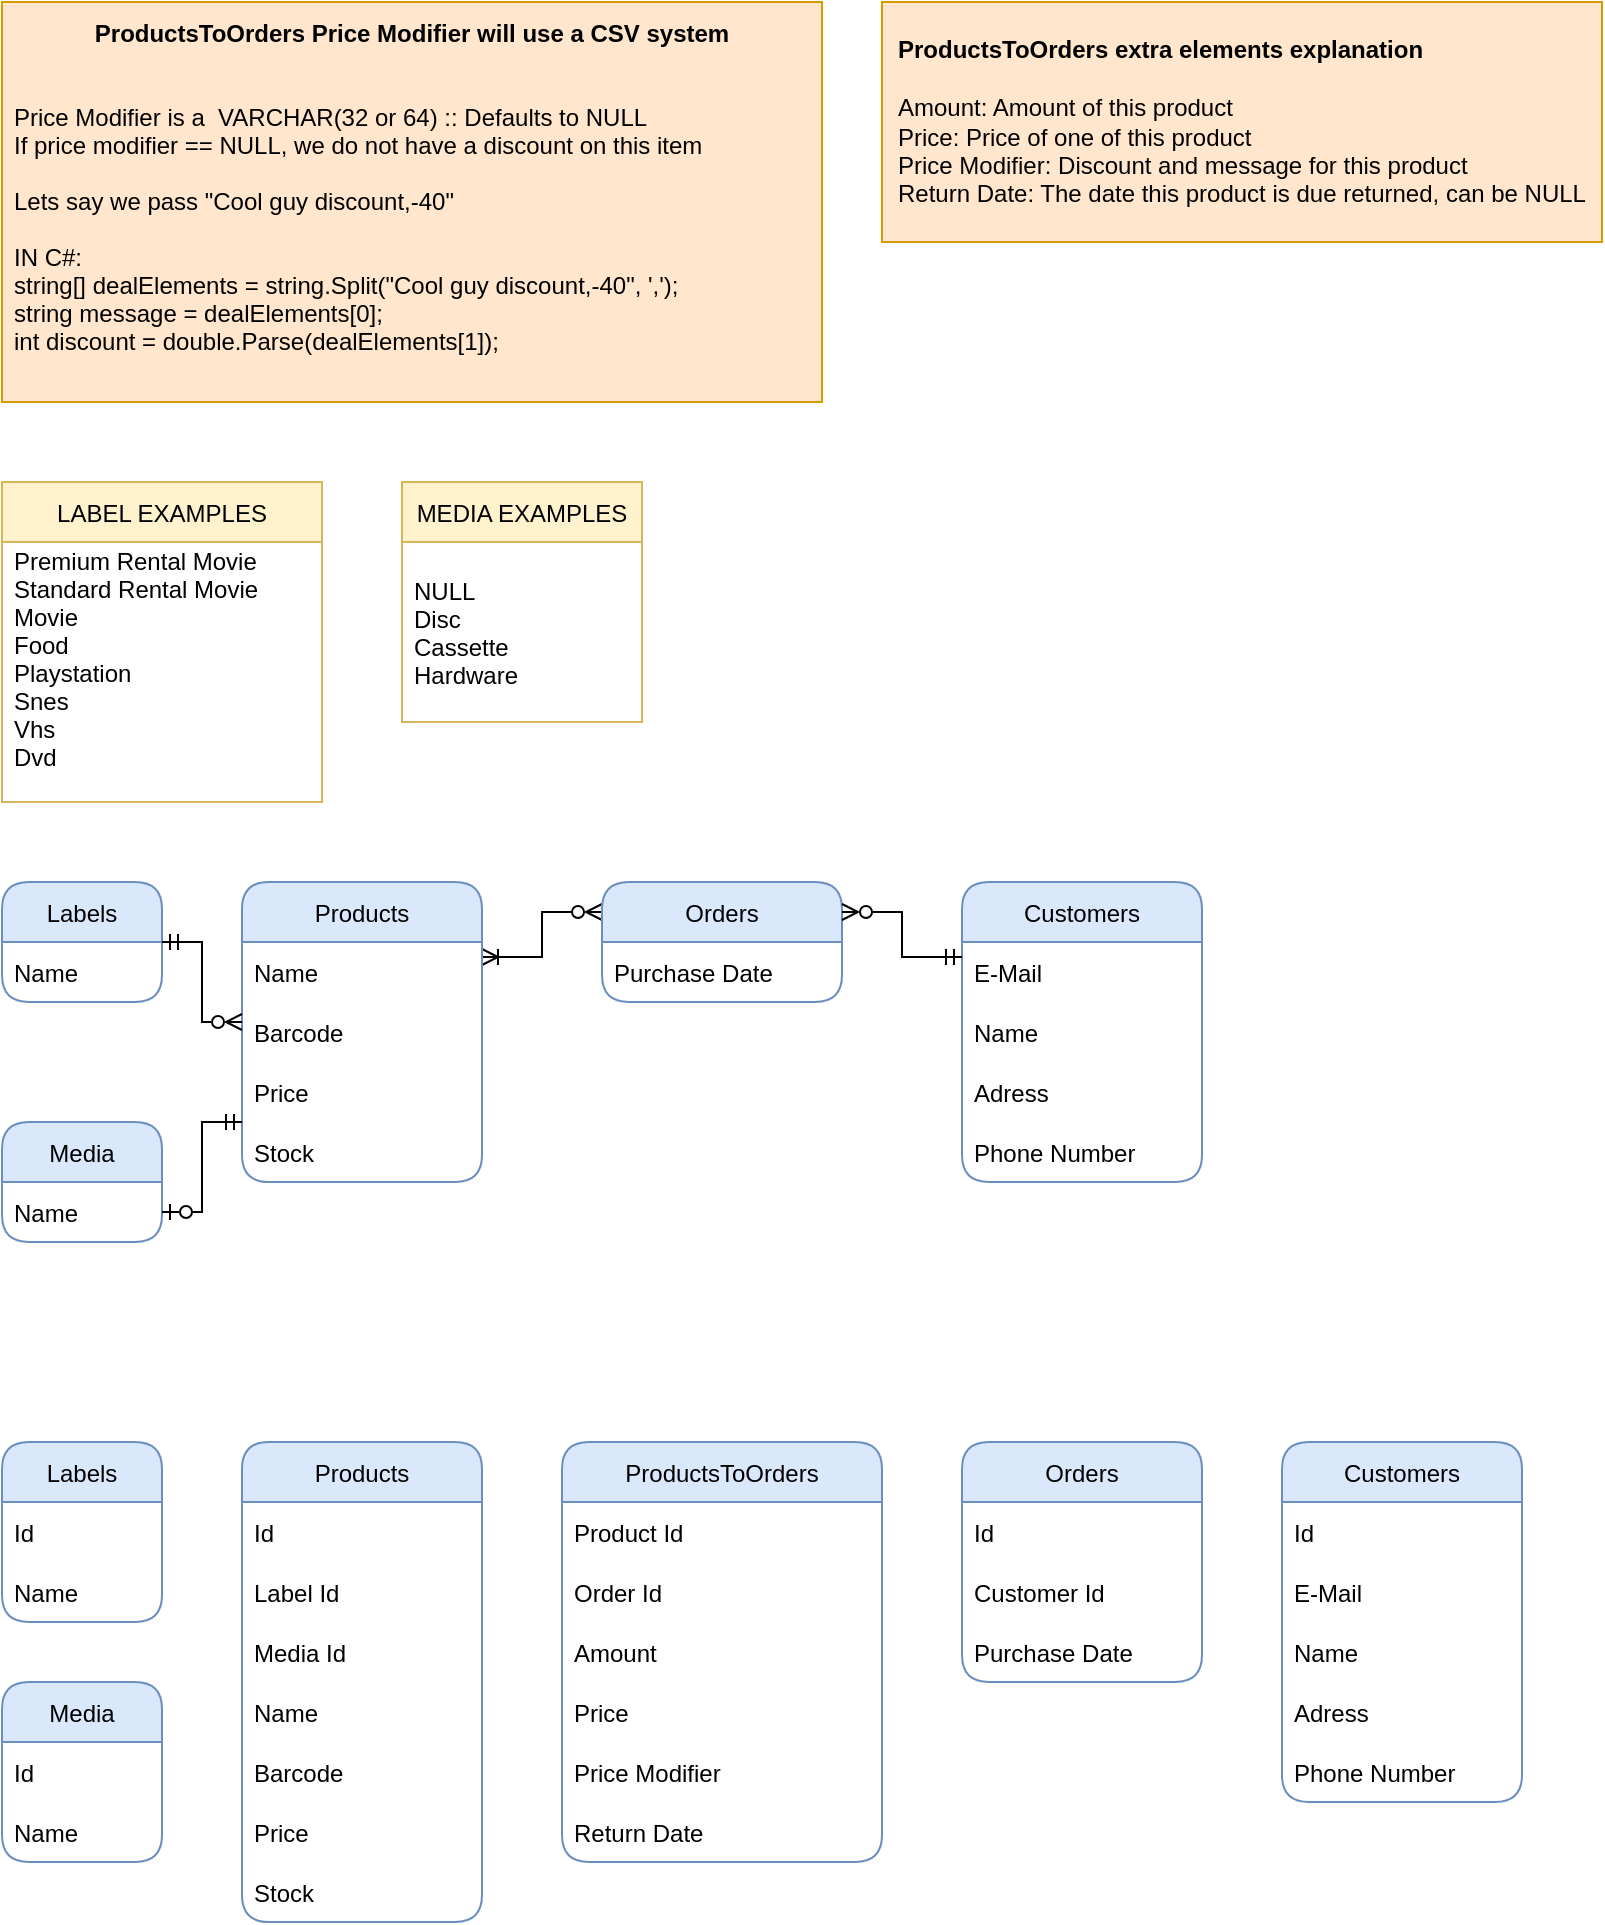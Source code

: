 <mxfile version="20.4.2" type="device"><diagram id="R2lEEEUBdFMjLlhIrx00" name="Page-1"><mxGraphModel dx="593" dy="1413" grid="1" gridSize="10" guides="1" tooltips="1" connect="1" arrows="1" fold="1" page="1" pageScale="1" pageWidth="850" pageHeight="1100" math="0" shadow="0" extFonts="Permanent Marker^https://fonts.googleapis.com/css?family=Permanent+Marker"><root><mxCell id="0"/><mxCell id="1" parent="0"/><mxCell id="zIyImTLsRmaxrraEfd8e-46" style="edgeStyle=orthogonalEdgeStyle;rounded=0;orthogonalLoop=1;jettySize=auto;html=1;entryX=0;entryY=0.25;entryDx=0;entryDy=0;endArrow=ERzeroToMany;endFill=0;startArrow=ERoneToMany;startFill=0;exitX=1;exitY=0.25;exitDx=0;exitDy=0;" edge="1" parent="1" source="eTsJq0jr0hsVKvjCArwG-15" target="zIyImTLsRmaxrraEfd8e-34"><mxGeometry relative="1" as="geometry"><mxPoint x="440" y="-595.0" as="targetPoint"/></mxGeometry></mxCell><mxCell id="eTsJq0jr0hsVKvjCArwG-15" value="Products" style="swimlane;fontStyle=0;childLayout=stackLayout;horizontal=1;startSize=30;horizontalStack=0;resizeParent=1;resizeParentMax=0;resizeLast=0;collapsible=1;marginBottom=0;rounded=1;fillColor=#dae8fc;strokeColor=#6c8ebf;" parent="1" vertex="1"><mxGeometry x="280" y="-640" width="120" height="150" as="geometry"/></mxCell><mxCell id="zIyImTLsRmaxrraEfd8e-24" value="Name" style="text;strokeColor=none;fillColor=none;align=left;verticalAlign=middle;spacingLeft=4;spacingRight=4;overflow=hidden;points=[[0,0.5],[1,0.5]];portConstraint=eastwest;rotatable=0;rounded=0;" vertex="1" parent="eTsJq0jr0hsVKvjCArwG-15"><mxGeometry y="30" width="120" height="30" as="geometry"/></mxCell><mxCell id="zIyImTLsRmaxrraEfd8e-55" value="Barcode" style="text;strokeColor=none;fillColor=none;align=left;verticalAlign=middle;spacingLeft=4;spacingRight=4;overflow=hidden;points=[[0,0.5],[1,0.5]];portConstraint=eastwest;rotatable=0;rounded=0;" vertex="1" parent="eTsJq0jr0hsVKvjCArwG-15"><mxGeometry y="60" width="120" height="30" as="geometry"/></mxCell><mxCell id="zIyImTLsRmaxrraEfd8e-25" value="Price" style="text;strokeColor=none;fillColor=none;align=left;verticalAlign=middle;spacingLeft=4;spacingRight=4;overflow=hidden;points=[[0,0.5],[1,0.5]];portConstraint=eastwest;rotatable=0;rounded=0;" vertex="1" parent="eTsJq0jr0hsVKvjCArwG-15"><mxGeometry y="90" width="120" height="30" as="geometry"/></mxCell><mxCell id="zIyImTLsRmaxrraEfd8e-52" value="Stock" style="text;strokeColor=none;fillColor=none;align=left;verticalAlign=middle;spacingLeft=4;spacingRight=4;overflow=hidden;points=[[0,0.5],[1,0.5]];portConstraint=eastwest;rotatable=0;rounded=0;" vertex="1" parent="eTsJq0jr0hsVKvjCArwG-15"><mxGeometry y="120" width="120" height="30" as="geometry"/></mxCell><mxCell id="zIyImTLsRmaxrraEfd8e-1" value="LABEL EXAMPLES" style="swimlane;fontStyle=0;childLayout=stackLayout;horizontal=1;startSize=30;horizontalStack=0;resizeParent=1;resizeParentMax=0;resizeLast=0;collapsible=1;marginBottom=0;rounded=0;fillColor=#fff2cc;strokeColor=#d6b656;" vertex="1" parent="1"><mxGeometry x="160" y="-840" width="160" height="160" as="geometry"/></mxCell><mxCell id="zIyImTLsRmaxrraEfd8e-3" value="Premium Rental Movie&#xA;Standard Rental Movie&#xA;Movie&#xA;Food&#xA;Playstation&#xA;Snes&#xA;Vhs&#xA;Dvd&#xA;" style="text;strokeColor=none;fillColor=none;align=left;verticalAlign=middle;spacingLeft=4;spacingRight=4;overflow=hidden;points=[[0,0.5],[1,0.5]];portConstraint=eastwest;rotatable=0;rounded=1;" vertex="1" parent="zIyImTLsRmaxrraEfd8e-1"><mxGeometry y="30" width="160" height="130" as="geometry"/></mxCell><mxCell id="zIyImTLsRmaxrraEfd8e-4" value="Labels" style="swimlane;fontStyle=0;childLayout=stackLayout;horizontal=1;startSize=30;horizontalStack=0;resizeParent=1;resizeParentMax=0;resizeLast=0;collapsible=1;marginBottom=0;rounded=1;fillColor=#dae8fc;strokeColor=#6c8ebf;" vertex="1" parent="1"><mxGeometry x="160" y="-640" width="80" height="60" as="geometry"/></mxCell><mxCell id="zIyImTLsRmaxrraEfd8e-37" value="Name" style="text;strokeColor=none;fillColor=none;align=left;verticalAlign=middle;spacingLeft=4;spacingRight=4;overflow=hidden;points=[[0,0.5],[1,0.5]];portConstraint=eastwest;rotatable=0;rounded=0;" vertex="1" parent="zIyImTLsRmaxrraEfd8e-4"><mxGeometry y="30" width="80" height="30" as="geometry"/></mxCell><mxCell id="zIyImTLsRmaxrraEfd8e-34" value="Orders" style="swimlane;fontStyle=0;childLayout=stackLayout;horizontal=1;startSize=30;horizontalStack=0;resizeParent=1;resizeParentMax=0;resizeLast=0;collapsible=1;marginBottom=0;rounded=1;fillColor=#dae8fc;strokeColor=#6c8ebf;" vertex="1" parent="1"><mxGeometry x="460" y="-640" width="120" height="60" as="geometry"/></mxCell><mxCell id="zIyImTLsRmaxrraEfd8e-28" value="Purchase Date" style="text;strokeColor=none;fillColor=none;align=left;verticalAlign=middle;spacingLeft=4;spacingRight=4;overflow=hidden;points=[[0,0.5],[1,0.5]];portConstraint=eastwest;rotatable=0;rounded=0;" vertex="1" parent="zIyImTLsRmaxrraEfd8e-34"><mxGeometry y="30" width="120" height="30" as="geometry"/></mxCell><mxCell id="zIyImTLsRmaxrraEfd8e-39" value="Customers" style="swimlane;fontStyle=0;childLayout=stackLayout;horizontal=1;startSize=30;horizontalStack=0;resizeParent=1;resizeParentMax=0;resizeLast=0;collapsible=1;marginBottom=0;rounded=1;fillColor=#dae8fc;strokeColor=#6c8ebf;" vertex="1" parent="1"><mxGeometry x="640" y="-640" width="120" height="150" as="geometry"/></mxCell><mxCell id="zIyImTLsRmaxrraEfd8e-58" value="E-Mail" style="text;strokeColor=none;fillColor=none;align=left;verticalAlign=middle;spacingLeft=4;spacingRight=4;overflow=hidden;points=[[0,0.5],[1,0.5]];portConstraint=eastwest;rotatable=0;rounded=0;" vertex="1" parent="zIyImTLsRmaxrraEfd8e-39"><mxGeometry y="30" width="120" height="30" as="geometry"/></mxCell><mxCell id="zIyImTLsRmaxrraEfd8e-41" value="Name" style="text;strokeColor=none;fillColor=none;align=left;verticalAlign=middle;spacingLeft=4;spacingRight=4;overflow=hidden;points=[[0,0.5],[1,0.5]];portConstraint=eastwest;rotatable=0;rounded=0;" vertex="1" parent="zIyImTLsRmaxrraEfd8e-39"><mxGeometry y="60" width="120" height="30" as="geometry"/></mxCell><mxCell id="zIyImTLsRmaxrraEfd8e-42" value="Adress" style="text;strokeColor=none;fillColor=none;align=left;verticalAlign=middle;spacingLeft=4;spacingRight=4;overflow=hidden;points=[[0,0.5],[1,0.5]];portConstraint=eastwest;rotatable=0;rounded=0;" vertex="1" parent="zIyImTLsRmaxrraEfd8e-39"><mxGeometry y="90" width="120" height="30" as="geometry"/></mxCell><mxCell id="zIyImTLsRmaxrraEfd8e-43" value="Phone Number" style="text;strokeColor=none;fillColor=none;align=left;verticalAlign=middle;spacingLeft=4;spacingRight=4;overflow=hidden;points=[[0,0.5],[1,0.5]];portConstraint=eastwest;rotatable=0;rounded=0;" vertex="1" parent="zIyImTLsRmaxrraEfd8e-39"><mxGeometry y="120" width="120" height="30" as="geometry"/></mxCell><mxCell id="zIyImTLsRmaxrraEfd8e-47" style="edgeStyle=orthogonalEdgeStyle;rounded=0;orthogonalLoop=1;jettySize=auto;html=1;startArrow=ERzeroToMany;startFill=0;endArrow=ERmandOne;endFill=0;entryX=0;entryY=0.25;entryDx=0;entryDy=0;exitX=1;exitY=0.25;exitDx=0;exitDy=0;" edge="1" parent="1" source="zIyImTLsRmaxrraEfd8e-34" target="zIyImTLsRmaxrraEfd8e-39"><mxGeometry relative="1" as="geometry"><mxPoint x="560" y="-610" as="sourcePoint"/><mxPoint x="620" y="-630" as="targetPoint"/></mxGeometry></mxCell><mxCell id="zIyImTLsRmaxrraEfd8e-51" style="edgeStyle=orthogonalEdgeStyle;rounded=0;orthogonalLoop=1;jettySize=auto;html=1;startArrow=ERzeroToMany;startFill=0;endArrow=ERmandOne;endFill=0;" edge="1" parent="1" source="eTsJq0jr0hsVKvjCArwG-15" target="zIyImTLsRmaxrraEfd8e-4"><mxGeometry relative="1" as="geometry"><mxPoint x="240" y="-595.0" as="sourcePoint"/><Array as="points"><mxPoint x="260" y="-570"/><mxPoint x="260" y="-610"/></Array></mxGeometry></mxCell><mxCell id="zIyImTLsRmaxrraEfd8e-69" value="Media" style="swimlane;fontStyle=0;childLayout=stackLayout;horizontal=1;startSize=30;horizontalStack=0;resizeParent=1;resizeParentMax=0;resizeLast=0;collapsible=1;marginBottom=0;rounded=1;fillColor=#dae8fc;strokeColor=#6c8ebf;" vertex="1" parent="1"><mxGeometry x="160" y="-520" width="80" height="60" as="geometry"/></mxCell><mxCell id="zIyImTLsRmaxrraEfd8e-71" value="Name" style="text;strokeColor=none;fillColor=none;align=left;verticalAlign=middle;spacingLeft=4;spacingRight=4;overflow=hidden;points=[[0,0.5],[1,0.5]];portConstraint=eastwest;rotatable=0;rounded=0;" vertex="1" parent="zIyImTLsRmaxrraEfd8e-69"><mxGeometry y="30" width="80" height="30" as="geometry"/></mxCell><mxCell id="zIyImTLsRmaxrraEfd8e-72" value="MEDIA EXAMPLES" style="swimlane;fontStyle=0;childLayout=stackLayout;horizontal=1;startSize=30;horizontalStack=0;resizeParent=1;resizeParentMax=0;resizeLast=0;collapsible=1;marginBottom=0;rounded=0;fillColor=#fff2cc;strokeColor=#d6b656;" vertex="1" parent="1"><mxGeometry x="360" y="-840" width="120" height="120" as="geometry"/></mxCell><mxCell id="zIyImTLsRmaxrraEfd8e-73" value="NULL&#xA;Disc&#xA;Cassette&#xA;Hardware" style="text;strokeColor=none;fillColor=none;align=left;verticalAlign=middle;spacingLeft=4;spacingRight=4;overflow=hidden;points=[[0,0.5],[1,0.5]];portConstraint=eastwest;rotatable=0;rounded=1;" vertex="1" parent="zIyImTLsRmaxrraEfd8e-72"><mxGeometry y="30" width="120" height="90" as="geometry"/></mxCell><mxCell id="zIyImTLsRmaxrraEfd8e-74" style="edgeStyle=orthogonalEdgeStyle;rounded=0;orthogonalLoop=1;jettySize=auto;html=1;startArrow=ERzeroToOne;startFill=0;endArrow=ERmandOne;endFill=0;" edge="1" parent="1" target="eTsJq0jr0hsVKvjCArwG-15"><mxGeometry relative="1" as="geometry"><mxPoint x="240" y="-475" as="sourcePoint"/><Array as="points"><mxPoint x="260" y="-475"/><mxPoint x="260" y="-520"/></Array></mxGeometry></mxCell><mxCell id="zIyImTLsRmaxrraEfd8e-108" value="Products" style="swimlane;fontStyle=0;childLayout=stackLayout;horizontal=1;startSize=30;horizontalStack=0;resizeParent=1;resizeParentMax=0;resizeLast=0;collapsible=1;marginBottom=0;rounded=1;fillColor=#dae8fc;strokeColor=#6c8ebf;" vertex="1" parent="1"><mxGeometry x="280" y="-360" width="120" height="240" as="geometry"/></mxCell><mxCell id="zIyImTLsRmaxrraEfd8e-109" value="Id" style="text;strokeColor=none;fillColor=none;align=left;verticalAlign=middle;spacingLeft=4;spacingRight=4;overflow=hidden;points=[[0,0.5],[1,0.5]];portConstraint=eastwest;rotatable=0;rounded=0;" vertex="1" parent="zIyImTLsRmaxrraEfd8e-108"><mxGeometry y="30" width="120" height="30" as="geometry"/></mxCell><mxCell id="zIyImTLsRmaxrraEfd8e-110" value="Label Id" style="text;strokeColor=none;fillColor=none;align=left;verticalAlign=middle;spacingLeft=4;spacingRight=4;overflow=hidden;points=[[0,0.5],[1,0.5]];portConstraint=eastwest;rotatable=0;rounded=0;" vertex="1" parent="zIyImTLsRmaxrraEfd8e-108"><mxGeometry y="60" width="120" height="30" as="geometry"/></mxCell><mxCell id="zIyImTLsRmaxrraEfd8e-111" value="Media Id" style="text;strokeColor=none;fillColor=none;align=left;verticalAlign=middle;spacingLeft=4;spacingRight=4;overflow=hidden;points=[[0,0.5],[1,0.5]];portConstraint=eastwest;rotatable=0;rounded=0;" vertex="1" parent="zIyImTLsRmaxrraEfd8e-108"><mxGeometry y="90" width="120" height="30" as="geometry"/></mxCell><mxCell id="zIyImTLsRmaxrraEfd8e-112" value="Name" style="text;strokeColor=none;fillColor=none;align=left;verticalAlign=middle;spacingLeft=4;spacingRight=4;overflow=hidden;points=[[0,0.5],[1,0.5]];portConstraint=eastwest;rotatable=0;rounded=0;" vertex="1" parent="zIyImTLsRmaxrraEfd8e-108"><mxGeometry y="120" width="120" height="30" as="geometry"/></mxCell><mxCell id="zIyImTLsRmaxrraEfd8e-113" value="Barcode" style="text;strokeColor=none;fillColor=none;align=left;verticalAlign=middle;spacingLeft=4;spacingRight=4;overflow=hidden;points=[[0,0.5],[1,0.5]];portConstraint=eastwest;rotatable=0;rounded=0;" vertex="1" parent="zIyImTLsRmaxrraEfd8e-108"><mxGeometry y="150" width="120" height="30" as="geometry"/></mxCell><mxCell id="zIyImTLsRmaxrraEfd8e-114" value="Price" style="text;strokeColor=none;fillColor=none;align=left;verticalAlign=middle;spacingLeft=4;spacingRight=4;overflow=hidden;points=[[0,0.5],[1,0.5]];portConstraint=eastwest;rotatable=0;rounded=0;" vertex="1" parent="zIyImTLsRmaxrraEfd8e-108"><mxGeometry y="180" width="120" height="30" as="geometry"/></mxCell><mxCell id="zIyImTLsRmaxrraEfd8e-115" value="Stock" style="text;strokeColor=none;fillColor=none;align=left;verticalAlign=middle;spacingLeft=4;spacingRight=4;overflow=hidden;points=[[0,0.5],[1,0.5]];portConstraint=eastwest;rotatable=0;rounded=0;" vertex="1" parent="zIyImTLsRmaxrraEfd8e-108"><mxGeometry y="210" width="120" height="30" as="geometry"/></mxCell><mxCell id="zIyImTLsRmaxrraEfd8e-116" value="Labels" style="swimlane;fontStyle=0;childLayout=stackLayout;horizontal=1;startSize=30;horizontalStack=0;resizeParent=1;resizeParentMax=0;resizeLast=0;collapsible=1;marginBottom=0;rounded=1;fillColor=#dae8fc;strokeColor=#6c8ebf;" vertex="1" parent="1"><mxGeometry x="160" y="-360" width="80" height="90" as="geometry"/></mxCell><mxCell id="zIyImTLsRmaxrraEfd8e-117" value="Id" style="text;strokeColor=none;fillColor=none;align=left;verticalAlign=middle;spacingLeft=4;spacingRight=4;overflow=hidden;points=[[0,0.5],[1,0.5]];portConstraint=eastwest;rotatable=0;rounded=0;" vertex="1" parent="zIyImTLsRmaxrraEfd8e-116"><mxGeometry y="30" width="80" height="30" as="geometry"/></mxCell><mxCell id="zIyImTLsRmaxrraEfd8e-118" value="Name" style="text;strokeColor=none;fillColor=none;align=left;verticalAlign=middle;spacingLeft=4;spacingRight=4;overflow=hidden;points=[[0,0.5],[1,0.5]];portConstraint=eastwest;rotatable=0;rounded=0;" vertex="1" parent="zIyImTLsRmaxrraEfd8e-116"><mxGeometry y="60" width="80" height="30" as="geometry"/></mxCell><mxCell id="zIyImTLsRmaxrraEfd8e-119" value="Orders" style="swimlane;fontStyle=0;childLayout=stackLayout;horizontal=1;startSize=30;horizontalStack=0;resizeParent=1;resizeParentMax=0;resizeLast=0;collapsible=1;marginBottom=0;rounded=1;fillColor=#dae8fc;strokeColor=#6c8ebf;" vertex="1" parent="1"><mxGeometry x="640" y="-360" width="120" height="120" as="geometry"/></mxCell><mxCell id="zIyImTLsRmaxrraEfd8e-120" value="Id" style="text;strokeColor=none;fillColor=none;align=left;verticalAlign=middle;spacingLeft=4;spacingRight=4;overflow=hidden;points=[[0,0.5],[1,0.5]];portConstraint=eastwest;rotatable=0;rounded=0;" vertex="1" parent="zIyImTLsRmaxrraEfd8e-119"><mxGeometry y="30" width="120" height="30" as="geometry"/></mxCell><mxCell id="zIyImTLsRmaxrraEfd8e-134" value="Customer Id" style="text;strokeColor=none;fillColor=none;align=left;verticalAlign=middle;spacingLeft=4;spacingRight=4;overflow=hidden;points=[[0,0.5],[1,0.5]];portConstraint=eastwest;rotatable=0;rounded=0;" vertex="1" parent="zIyImTLsRmaxrraEfd8e-119"><mxGeometry y="60" width="120" height="30" as="geometry"/></mxCell><mxCell id="zIyImTLsRmaxrraEfd8e-121" value="Purchase Date" style="text;strokeColor=none;fillColor=none;align=left;verticalAlign=middle;spacingLeft=4;spacingRight=4;overflow=hidden;points=[[0,0.5],[1,0.5]];portConstraint=eastwest;rotatable=0;rounded=0;" vertex="1" parent="zIyImTLsRmaxrraEfd8e-119"><mxGeometry y="90" width="120" height="30" as="geometry"/></mxCell><mxCell id="zIyImTLsRmaxrraEfd8e-124" value="Customers" style="swimlane;fontStyle=0;childLayout=stackLayout;horizontal=1;startSize=30;horizontalStack=0;resizeParent=1;resizeParentMax=0;resizeLast=0;collapsible=1;marginBottom=0;rounded=1;fillColor=#dae8fc;strokeColor=#6c8ebf;" vertex="1" parent="1"><mxGeometry x="800" y="-360" width="120" height="180" as="geometry"/></mxCell><mxCell id="zIyImTLsRmaxrraEfd8e-125" value="Id" style="text;strokeColor=none;fillColor=none;align=left;verticalAlign=middle;spacingLeft=4;spacingRight=4;overflow=hidden;points=[[0,0.5],[1,0.5]];portConstraint=eastwest;rotatable=0;rounded=0;" vertex="1" parent="zIyImTLsRmaxrraEfd8e-124"><mxGeometry y="30" width="120" height="30" as="geometry"/></mxCell><mxCell id="zIyImTLsRmaxrraEfd8e-126" value="E-Mail" style="text;strokeColor=none;fillColor=none;align=left;verticalAlign=middle;spacingLeft=4;spacingRight=4;overflow=hidden;points=[[0,0.5],[1,0.5]];portConstraint=eastwest;rotatable=0;rounded=0;" vertex="1" parent="zIyImTLsRmaxrraEfd8e-124"><mxGeometry y="60" width="120" height="30" as="geometry"/></mxCell><mxCell id="zIyImTLsRmaxrraEfd8e-127" value="Name" style="text;strokeColor=none;fillColor=none;align=left;verticalAlign=middle;spacingLeft=4;spacingRight=4;overflow=hidden;points=[[0,0.5],[1,0.5]];portConstraint=eastwest;rotatable=0;rounded=0;" vertex="1" parent="zIyImTLsRmaxrraEfd8e-124"><mxGeometry y="90" width="120" height="30" as="geometry"/></mxCell><mxCell id="zIyImTLsRmaxrraEfd8e-128" value="Adress" style="text;strokeColor=none;fillColor=none;align=left;verticalAlign=middle;spacingLeft=4;spacingRight=4;overflow=hidden;points=[[0,0.5],[1,0.5]];portConstraint=eastwest;rotatable=0;rounded=0;" vertex="1" parent="zIyImTLsRmaxrraEfd8e-124"><mxGeometry y="120" width="120" height="30" as="geometry"/></mxCell><mxCell id="zIyImTLsRmaxrraEfd8e-129" value="Phone Number" style="text;strokeColor=none;fillColor=none;align=left;verticalAlign=middle;spacingLeft=4;spacingRight=4;overflow=hidden;points=[[0,0.5],[1,0.5]];portConstraint=eastwest;rotatable=0;rounded=0;" vertex="1" parent="zIyImTLsRmaxrraEfd8e-124"><mxGeometry y="150" width="120" height="30" as="geometry"/></mxCell><mxCell id="zIyImTLsRmaxrraEfd8e-131" value="Media" style="swimlane;fontStyle=0;childLayout=stackLayout;horizontal=1;startSize=30;horizontalStack=0;resizeParent=1;resizeParentMax=0;resizeLast=0;collapsible=1;marginBottom=0;rounded=1;fillColor=#dae8fc;strokeColor=#6c8ebf;" vertex="1" parent="1"><mxGeometry x="160" y="-240" width="80" height="90" as="geometry"/></mxCell><mxCell id="zIyImTLsRmaxrraEfd8e-132" value="Id" style="text;strokeColor=none;fillColor=none;align=left;verticalAlign=middle;spacingLeft=4;spacingRight=4;overflow=hidden;points=[[0,0.5],[1,0.5]];portConstraint=eastwest;rotatable=0;rounded=0;" vertex="1" parent="zIyImTLsRmaxrraEfd8e-131"><mxGeometry y="30" width="80" height="30" as="geometry"/></mxCell><mxCell id="zIyImTLsRmaxrraEfd8e-133" value="Name" style="text;strokeColor=none;fillColor=none;align=left;verticalAlign=middle;spacingLeft=4;spacingRight=4;overflow=hidden;points=[[0,0.5],[1,0.5]];portConstraint=eastwest;rotatable=0;rounded=0;" vertex="1" parent="zIyImTLsRmaxrraEfd8e-131"><mxGeometry y="60" width="80" height="30" as="geometry"/></mxCell><mxCell id="zIyImTLsRmaxrraEfd8e-135" value="ProductsToOrders" style="swimlane;fontStyle=0;childLayout=stackLayout;horizontal=1;startSize=30;horizontalStack=0;resizeParent=1;resizeParentMax=0;resizeLast=0;collapsible=1;marginBottom=0;rounded=1;fillColor=#dae8fc;strokeColor=#6c8ebf;" vertex="1" parent="1"><mxGeometry x="440" y="-360" width="160" height="210" as="geometry"/></mxCell><mxCell id="zIyImTLsRmaxrraEfd8e-136" value="Product Id" style="text;strokeColor=none;fillColor=none;align=left;verticalAlign=middle;spacingLeft=4;spacingRight=4;overflow=hidden;points=[[0,0.5],[1,0.5]];portConstraint=eastwest;rotatable=0;rounded=0;" vertex="1" parent="zIyImTLsRmaxrraEfd8e-135"><mxGeometry y="30" width="160" height="30" as="geometry"/></mxCell><mxCell id="zIyImTLsRmaxrraEfd8e-137" value="Order Id" style="text;strokeColor=none;fillColor=none;align=left;verticalAlign=middle;spacingLeft=4;spacingRight=4;overflow=hidden;points=[[0,0.5],[1,0.5]];portConstraint=eastwest;rotatable=0;rounded=0;" vertex="1" parent="zIyImTLsRmaxrraEfd8e-135"><mxGeometry y="60" width="160" height="30" as="geometry"/></mxCell><mxCell id="zIyImTLsRmaxrraEfd8e-141" value="Amount" style="text;strokeColor=none;fillColor=none;align=left;verticalAlign=middle;spacingLeft=4;spacingRight=4;overflow=hidden;points=[[0,0.5],[1,0.5]];portConstraint=eastwest;rotatable=0;rounded=0;" vertex="1" parent="zIyImTLsRmaxrraEfd8e-135"><mxGeometry y="90" width="160" height="30" as="geometry"/></mxCell><mxCell id="zIyImTLsRmaxrraEfd8e-159" value="Price" style="text;strokeColor=none;fillColor=none;align=left;verticalAlign=middle;spacingLeft=4;spacingRight=4;overflow=hidden;points=[[0,0.5],[1,0.5]];portConstraint=eastwest;rotatable=0;rounded=0;" vertex="1" parent="zIyImTLsRmaxrraEfd8e-135"><mxGeometry y="120" width="160" height="30" as="geometry"/></mxCell><mxCell id="zIyImTLsRmaxrraEfd8e-175" value="Price Modifier" style="text;strokeColor=none;fillColor=none;align=left;verticalAlign=middle;spacingLeft=4;spacingRight=4;overflow=hidden;points=[[0,0.5],[1,0.5]];portConstraint=eastwest;rotatable=0;rounded=0;" vertex="1" parent="zIyImTLsRmaxrraEfd8e-135"><mxGeometry y="150" width="160" height="30" as="geometry"/></mxCell><mxCell id="zIyImTLsRmaxrraEfd8e-122" value="Return Date" style="text;strokeColor=none;fillColor=none;align=left;verticalAlign=middle;spacingLeft=4;spacingRight=4;overflow=hidden;points=[[0,0.5],[1,0.5]];portConstraint=eastwest;rotatable=0;rounded=0;" vertex="1" parent="zIyImTLsRmaxrraEfd8e-135"><mxGeometry y="180" width="160" height="30" as="geometry"/></mxCell><mxCell id="zIyImTLsRmaxrraEfd8e-185" value="" style="rounded=0;whiteSpace=wrap;html=1;fillColor=#ffe6cc;strokeColor=#d79b00;" vertex="1" parent="1"><mxGeometry x="160" y="-1080" width="410" height="200" as="geometry"/></mxCell><mxCell id="zIyImTLsRmaxrraEfd8e-176" value="Price Modifier is a  VARCHAR(32 or 64) :: Defaults to NULL&#xA;If price modifier == NULL, we do not have a discount on this item&#xA;&#xA;Lets say we pass &quot;Cool guy discount,-40&quot;&#xA;&#xA;IN C#:&#xA;string[] dealElements = string.Split(&quot;Cool guy discount,-40&quot;, ',');&#xA;string message = dealElements[0];&#xA;int discount = double.Parse(dealElements[1]);&#xA;" style="text;strokeColor=none;fillColor=none;align=left;verticalAlign=middle;spacingLeft=4;spacingRight=4;overflow=hidden;points=[[0,0.5],[1,0.5]];portConstraint=eastwest;rotatable=0;rounded=0;" vertex="1" parent="1"><mxGeometry x="160" y="-1040" width="410" height="160" as="geometry"/></mxCell><mxCell id="zIyImTLsRmaxrraEfd8e-183" value="ProductsToOrders Price Modifier will use a CSV system" style="text;strokeColor=none;fillColor=none;align=center;verticalAlign=middle;spacingLeft=4;spacingRight=4;overflow=hidden;points=[[0,0.5],[1,0.5]];portConstraint=eastwest;rotatable=0;rounded=0;fontStyle=1" vertex="1" parent="1"><mxGeometry x="160" y="-1080" width="410" height="30" as="geometry"/></mxCell><mxCell id="zIyImTLsRmaxrraEfd8e-211" value="&lt;div align=&quot;left&quot;&gt;&lt;b&gt;ProductsToOrders extra elements explanation&lt;/b&gt;&lt;/div&gt;&lt;div align=&quot;left&quot;&gt;&lt;b&gt;&lt;br&gt;&lt;/b&gt;&lt;/div&gt;&lt;div align=&quot;left&quot;&gt;Amount: Amount of this product&lt;br&gt;Price: Price of one of this product&lt;br&gt;Price Modifier: Discount and message for this product&lt;br&gt;Return Date: The date this product is due returned, can be NULL&lt;/div&gt;" style="rounded=0;whiteSpace=wrap;html=1;fillColor=#ffe6cc;strokeColor=#d79b00;" vertex="1" parent="1"><mxGeometry x="600" y="-1080" width="360" height="120" as="geometry"/></mxCell></root></mxGraphModel></diagram></mxfile>